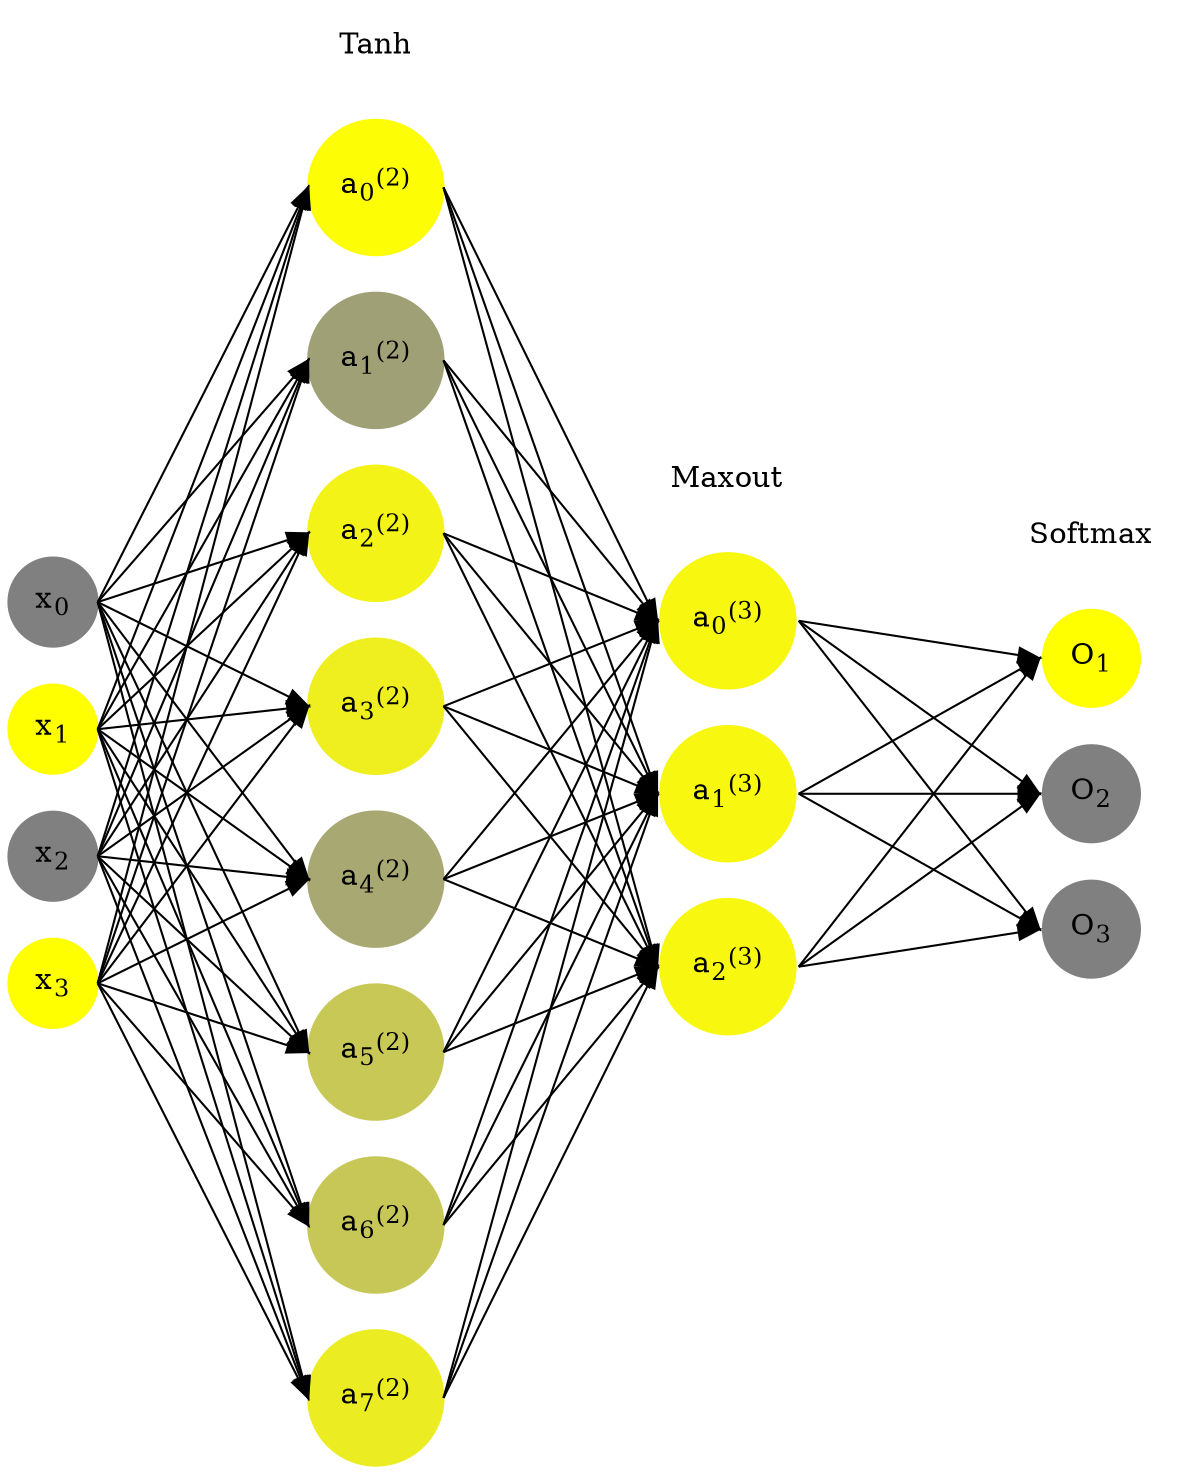 digraph G {
	rankdir = LR;
	splines=false;
	edge[style=invis];
	ranksep= 1.4;
	{
	node [shape=circle, color="0.1667, 0.0, 0.5", style=filled, fillcolor="0.1667, 0.0, 0.5"];
	x0 [label=<x<sub>0</sub>>];
	}
	{
	node [shape=circle, color="0.1667, 1.0, 1.0", style=filled, fillcolor="0.1667, 1.0, 1.0"];
	x1 [label=<x<sub>1</sub>>];
	}
	{
	node [shape=circle, color="0.1667, 0.0, 0.5", style=filled, fillcolor="0.1667, 0.0, 0.5"];
	x2 [label=<x<sub>2</sub>>];
	}
	{
	node [shape=circle, color="0.1667, 1.0, 1.0", style=filled, fillcolor="0.1667, 1.0, 1.0"];
	x3 [label=<x<sub>3</sub>>];
	}
	{
	node [shape=circle, color="0.1667, 0.979383, 0.989691", style=filled, fillcolor="0.1667, 0.979383, 0.989691"];
	a02 [label=<a<sub>0</sub><sup>(2)</sup>>];
	}
	{
	node [shape=circle, color="0.1667, 0.255037, 0.627519", style=filled, fillcolor="0.1667, 0.255037, 0.627519"];
	a12 [label=<a<sub>1</sub><sup>(2)</sup>>];
	}
	{
	node [shape=circle, color="0.1667, 0.903089, 0.951545", style=filled, fillcolor="0.1667, 0.903089, 0.951545"];
	a22 [label=<a<sub>2</sub><sup>(2)</sup>>];
	}
	{
	node [shape=circle, color="0.1667, 0.868337, 0.934169", style=filled, fillcolor="0.1667, 0.868337, 0.934169"];
	a32 [label=<a<sub>3</sub><sup>(2)</sup>>];
	}
	{
	node [shape=circle, color="0.1667, 0.315538, 0.657769", style=filled, fillcolor="0.1667, 0.315538, 0.657769"];
	a42 [label=<a<sub>4</sub><sup>(2)</sup>>];
	}
	{
	node [shape=circle, color="0.1667, 0.569688, 0.784844", style=filled, fillcolor="0.1667, 0.569688, 0.784844"];
	a52 [label=<a<sub>5</sub><sup>(2)</sup>>];
	}
	{
	node [shape=circle, color="0.1667, 0.557736, 0.778868", style=filled, fillcolor="0.1667, 0.557736, 0.778868"];
	a62 [label=<a<sub>6</sub><sup>(2)</sup>>];
	}
	{
	node [shape=circle, color="0.1667, 0.851392, 0.925696", style=filled, fillcolor="0.1667, 0.851392, 0.925696"];
	a72 [label=<a<sub>7</sub><sup>(2)</sup>>];
	}
	{
	node [shape=circle, color="0.1667, 0.934202, 0.967101", style=filled, fillcolor="0.1667, 0.934202, 0.967101"];
	a03 [label=<a<sub>0</sub><sup>(3)</sup>>];
	}
	{
	node [shape=circle, color="0.1667, 0.934202, 0.967101", style=filled, fillcolor="0.1667, 0.934202, 0.967101"];
	a13 [label=<a<sub>1</sub><sup>(3)</sup>>];
	}
	{
	node [shape=circle, color="0.1667, 0.934202, 0.967101", style=filled, fillcolor="0.1667, 0.934202, 0.967101"];
	a23 [label=<a<sub>2</sub><sup>(3)</sup>>];
	}
	{
	node [shape=circle, color="0.1667, 1.0, 1.0", style=filled, fillcolor="0.1667, 1.0, 1.0"];
	O1 [label=<O<sub>1</sub>>];
	}
	{
	node [shape=circle, color="0.1667, 0.0, 0.5", style=filled, fillcolor="0.1667, 0.0, 0.5"];
	O2 [label=<O<sub>2</sub>>];
	}
	{
	node [shape=circle, color="0.1667, 0.0, 0.5", style=filled, fillcolor="0.1667, 0.0, 0.5"];
	O3 [label=<O<sub>3</sub>>];
	}
	{
	rank=same;
	x0->x1->x2->x3;
	}
	{
	rank=same;
	a02->a12->a22->a32->a42->a52->a62->a72;
	}
	{
	rank=same;
	a03->a13->a23;
	}
	{
	rank=same;
	O1->O2->O3;
	}
	l1 [shape=plaintext,label="Tanh"];
	l1->a02;
	{rank=same; l1;a02};
	l2 [shape=plaintext,label="Maxout"];
	l2->a03;
	{rank=same; l2;a03};
	l3 [shape=plaintext,label="Softmax"];
	l3->O1;
	{rank=same; l3;O1};
edge[style=solid, tailport=e, headport=w];
	{x0;x1;x2;x3} -> {a02;a12;a22;a32;a42;a52;a62;a72};
	{a02;a12;a22;a32;a42;a52;a62;a72} -> {a03;a13;a23};
	{a03;a13;a23} -> {O1,O2,O3};
}
